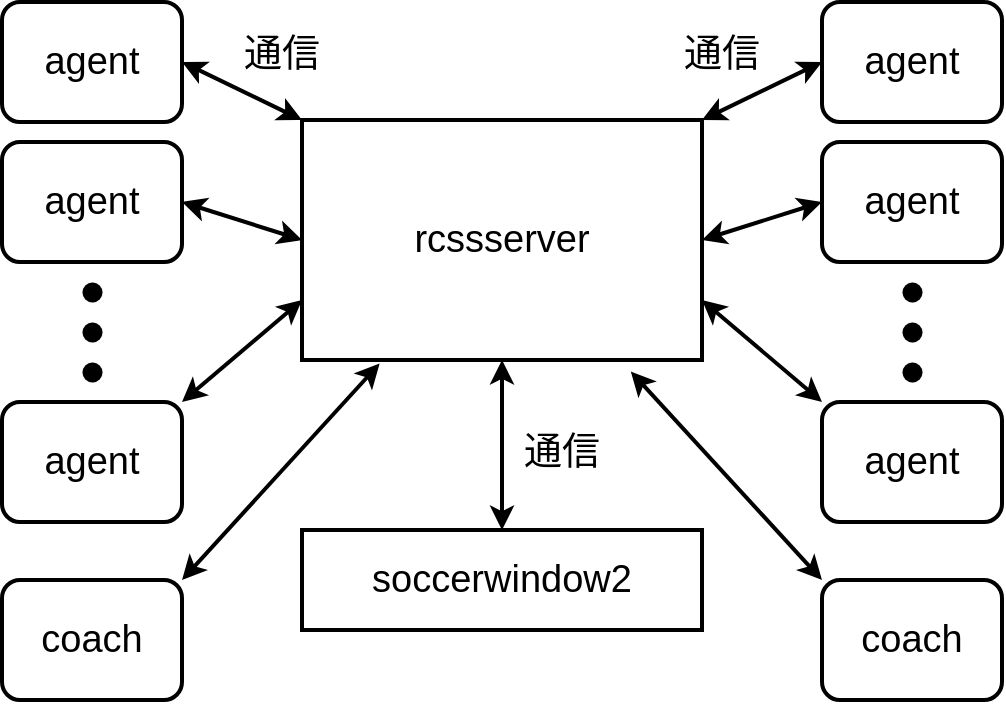 <mxfile version="20.8.5" type="github">
  <diagram id="TI-GIG5H_0KkrUldOSP5" name="Page-1">
    <mxGraphModel dx="1050" dy="573" grid="1" gridSize="10" guides="1" tooltips="1" connect="1" arrows="1" fold="1" page="1" pageScale="1" pageWidth="827" pageHeight="1169" math="0" shadow="0">
      <root>
        <mxCell id="0" />
        <mxCell id="1" parent="0" />
        <mxCell id="Y88noXIaMoA3FxD3ZUmG-16" value="rcssserver" style="rounded=0;whiteSpace=wrap;html=1;fontSize=19;strokeWidth=2;" parent="1" vertex="1">
          <mxGeometry x="280" y="140" width="200" height="120" as="geometry" />
        </mxCell>
        <mxCell id="Y88noXIaMoA3FxD3ZUmG-17" value="agent" style="rounded=1;whiteSpace=wrap;html=1;fontSize=19;strokeWidth=2;" parent="1" vertex="1">
          <mxGeometry x="130" y="81" width="90" height="60" as="geometry" />
        </mxCell>
        <mxCell id="Y88noXIaMoA3FxD3ZUmG-18" value="agent" style="rounded=1;whiteSpace=wrap;html=1;fontSize=19;strokeWidth=2;" parent="1" vertex="1">
          <mxGeometry x="130" y="151" width="90" height="60" as="geometry" />
        </mxCell>
        <mxCell id="Y88noXIaMoA3FxD3ZUmG-19" value="agent" style="rounded=1;whiteSpace=wrap;html=1;fontSize=19;strokeWidth=2;" parent="1" vertex="1">
          <mxGeometry x="540" y="81" width="90" height="60" as="geometry" />
        </mxCell>
        <mxCell id="Y88noXIaMoA3FxD3ZUmG-20" value="agent" style="rounded=1;whiteSpace=wrap;html=1;fontSize=19;strokeWidth=2;" parent="1" vertex="1">
          <mxGeometry x="130" y="281" width="90" height="60" as="geometry" />
        </mxCell>
        <mxCell id="Y88noXIaMoA3FxD3ZUmG-25" value="" style="ellipse;whiteSpace=wrap;html=1;aspect=fixed;fontSize=22;strokeWidth=0;fillColor=#000000;" parent="1" vertex="1">
          <mxGeometry x="170" y="221" width="10" height="10" as="geometry" />
        </mxCell>
        <mxCell id="Y88noXIaMoA3FxD3ZUmG-26" value="" style="ellipse;whiteSpace=wrap;html=1;aspect=fixed;fontSize=22;strokeWidth=0;fillColor=#000000;" parent="1" vertex="1">
          <mxGeometry x="170" y="241" width="10" height="10" as="geometry" />
        </mxCell>
        <mxCell id="Y88noXIaMoA3FxD3ZUmG-27" value="" style="ellipse;whiteSpace=wrap;html=1;aspect=fixed;fontSize=22;strokeWidth=0;fillColor=#000000;" parent="1" vertex="1">
          <mxGeometry x="170" y="261" width="10" height="10" as="geometry" />
        </mxCell>
        <mxCell id="Y88noXIaMoA3FxD3ZUmG-28" value="" style="ellipse;whiteSpace=wrap;html=1;aspect=fixed;fontSize=22;strokeWidth=0;fillColor=#000000;" parent="1" vertex="1">
          <mxGeometry x="580" y="221" width="10" height="10" as="geometry" />
        </mxCell>
        <mxCell id="Y88noXIaMoA3FxD3ZUmG-29" value="" style="ellipse;whiteSpace=wrap;html=1;aspect=fixed;fontSize=22;strokeWidth=0;fillColor=#000000;" parent="1" vertex="1">
          <mxGeometry x="580" y="241" width="10" height="10" as="geometry" />
        </mxCell>
        <mxCell id="Y88noXIaMoA3FxD3ZUmG-30" value="" style="ellipse;whiteSpace=wrap;html=1;aspect=fixed;fontSize=22;strokeWidth=0;fillColor=#000000;" parent="1" vertex="1">
          <mxGeometry x="580" y="261" width="10" height="10" as="geometry" />
        </mxCell>
        <mxCell id="Y88noXIaMoA3FxD3ZUmG-31" value="agent" style="rounded=1;whiteSpace=wrap;html=1;fontSize=19;strokeWidth=2;" parent="1" vertex="1">
          <mxGeometry x="540" y="151" width="90" height="60" as="geometry" />
        </mxCell>
        <mxCell id="Y88noXIaMoA3FxD3ZUmG-32" value="agent" style="rounded=1;whiteSpace=wrap;html=1;fontSize=19;strokeWidth=2;" parent="1" vertex="1">
          <mxGeometry x="540" y="281" width="90" height="60" as="geometry" />
        </mxCell>
        <mxCell id="Y88noXIaMoA3FxD3ZUmG-33" value="" style="endArrow=classic;startArrow=classic;html=1;rounded=0;fontSize=22;strokeWidth=2;entryX=0;entryY=0;entryDx=0;entryDy=0;exitX=1;exitY=0.5;exitDx=0;exitDy=0;" parent="1" source="Y88noXIaMoA3FxD3ZUmG-17" target="Y88noXIaMoA3FxD3ZUmG-16" edge="1">
          <mxGeometry width="50" height="50" relative="1" as="geometry">
            <mxPoint x="230" y="170" as="sourcePoint" />
            <mxPoint x="280" y="120" as="targetPoint" />
          </mxGeometry>
        </mxCell>
        <mxCell id="Y88noXIaMoA3FxD3ZUmG-34" value="" style="endArrow=classic;startArrow=classic;html=1;rounded=0;fontSize=22;strokeWidth=2;exitX=1;exitY=0.5;exitDx=0;exitDy=0;entryX=0;entryY=0.5;entryDx=0;entryDy=0;" parent="1" source="Y88noXIaMoA3FxD3ZUmG-18" target="Y88noXIaMoA3FxD3ZUmG-16" edge="1">
          <mxGeometry width="50" height="50" relative="1" as="geometry">
            <mxPoint x="380" y="320.0" as="sourcePoint" />
            <mxPoint x="280" y="170" as="targetPoint" />
          </mxGeometry>
        </mxCell>
        <mxCell id="Y88noXIaMoA3FxD3ZUmG-35" value="" style="endArrow=classic;startArrow=classic;html=1;rounded=0;fontSize=22;strokeWidth=2;exitX=1;exitY=0;exitDx=0;exitDy=0;entryX=0;entryY=0.75;entryDx=0;entryDy=0;" parent="1" source="Y88noXIaMoA3FxD3ZUmG-20" target="Y88noXIaMoA3FxD3ZUmG-16" edge="1">
          <mxGeometry width="50" height="50" relative="1" as="geometry">
            <mxPoint x="390" y="330.0" as="sourcePoint" />
            <mxPoint x="240" y="230" as="targetPoint" />
          </mxGeometry>
        </mxCell>
        <mxCell id="Y88noXIaMoA3FxD3ZUmG-36" value="" style="endArrow=classic;startArrow=classic;html=1;rounded=0;fontSize=22;strokeWidth=2;exitX=1;exitY=0;exitDx=0;exitDy=0;entryX=0;entryY=0.5;entryDx=0;entryDy=0;" parent="1" source="Y88noXIaMoA3FxD3ZUmG-16" target="Y88noXIaMoA3FxD3ZUmG-19" edge="1">
          <mxGeometry width="50" height="50" relative="1" as="geometry">
            <mxPoint x="400" y="340.0" as="sourcePoint" />
            <mxPoint x="450" y="290.0" as="targetPoint" />
          </mxGeometry>
        </mxCell>
        <mxCell id="Y88noXIaMoA3FxD3ZUmG-37" value="" style="endArrow=classic;startArrow=classic;html=1;rounded=0;fontSize=22;strokeWidth=2;exitX=0;exitY=0.5;exitDx=0;exitDy=0;entryX=1;entryY=0.5;entryDx=0;entryDy=0;" parent="1" source="Y88noXIaMoA3FxD3ZUmG-31" target="Y88noXIaMoA3FxD3ZUmG-16" edge="1">
          <mxGeometry width="50" height="50" relative="1" as="geometry">
            <mxPoint x="410" y="350.0" as="sourcePoint" />
            <mxPoint x="490" y="210" as="targetPoint" />
          </mxGeometry>
        </mxCell>
        <mxCell id="Y88noXIaMoA3FxD3ZUmG-38" value="" style="endArrow=classic;startArrow=classic;html=1;rounded=0;fontSize=22;strokeWidth=2;entryX=1;entryY=0.75;entryDx=0;entryDy=0;exitX=0;exitY=0;exitDx=0;exitDy=0;" parent="1" source="Y88noXIaMoA3FxD3ZUmG-32" target="Y88noXIaMoA3FxD3ZUmG-16" edge="1">
          <mxGeometry width="50" height="50" relative="1" as="geometry">
            <mxPoint x="420" y="360.0" as="sourcePoint" />
            <mxPoint x="470" y="310.0" as="targetPoint" />
          </mxGeometry>
        </mxCell>
        <mxCell id="Y88noXIaMoA3FxD3ZUmG-39" value="soccerwindow2" style="rounded=0;whiteSpace=wrap;html=1;fontSize=19;strokeWidth=2;" parent="1" vertex="1">
          <mxGeometry x="280" y="345" width="200" height="50" as="geometry" />
        </mxCell>
        <mxCell id="Y88noXIaMoA3FxD3ZUmG-40" value="" style="endArrow=classic;startArrow=classic;html=1;rounded=0;fontSize=22;strokeWidth=2;entryX=0.5;entryY=1;entryDx=0;entryDy=0;" parent="1" source="Y88noXIaMoA3FxD3ZUmG-39" target="Y88noXIaMoA3FxD3ZUmG-16" edge="1">
          <mxGeometry width="50" height="50" relative="1" as="geometry">
            <mxPoint x="540" y="350.0" as="sourcePoint" />
            <mxPoint x="490" y="270.0" as="targetPoint" />
          </mxGeometry>
        </mxCell>
        <mxCell id="Y88noXIaMoA3FxD3ZUmG-41" value="&lt;font style=&quot;font-size: 19px;&quot;&gt;通信&lt;/font&gt;" style="text;html=1;strokeColor=none;fillColor=none;align=center;verticalAlign=middle;whiteSpace=wrap;rounded=0;fontSize=22;" parent="1" vertex="1">
          <mxGeometry x="240" y="91" width="60" height="30" as="geometry" />
        </mxCell>
        <mxCell id="Y88noXIaMoA3FxD3ZUmG-42" value="&lt;font style=&quot;font-size: 19px;&quot;&gt;通信&lt;/font&gt;" style="text;html=1;strokeColor=none;fillColor=none;align=center;verticalAlign=middle;whiteSpace=wrap;rounded=0;fontSize=22;" parent="1" vertex="1">
          <mxGeometry x="460" y="91" width="60" height="30" as="geometry" />
        </mxCell>
        <mxCell id="Y88noXIaMoA3FxD3ZUmG-43" value="&lt;font style=&quot;font-size: 19px;&quot;&gt;通信&lt;/font&gt;" style="text;html=1;strokeColor=none;fillColor=none;align=center;verticalAlign=middle;whiteSpace=wrap;rounded=0;fontSize=22;" parent="1" vertex="1">
          <mxGeometry x="380" y="290" width="60" height="30" as="geometry" />
        </mxCell>
        <mxCell id="c_d9dMrfCw6E_HL2xUQk-2" value="coach" style="rounded=1;whiteSpace=wrap;html=1;fontSize=19;strokeWidth=2;" vertex="1" parent="1">
          <mxGeometry x="130" y="370" width="90" height="60" as="geometry" />
        </mxCell>
        <mxCell id="c_d9dMrfCw6E_HL2xUQk-3" value="" style="endArrow=classic;startArrow=classic;html=1;rounded=0;fontSize=22;strokeWidth=2;exitX=1;exitY=0;exitDx=0;exitDy=0;entryX=0.194;entryY=1.015;entryDx=0;entryDy=0;entryPerimeter=0;" edge="1" parent="1" source="c_d9dMrfCw6E_HL2xUQk-2" target="Y88noXIaMoA3FxD3ZUmG-16">
          <mxGeometry width="50" height="50" relative="1" as="geometry">
            <mxPoint x="230" y="291" as="sourcePoint" />
            <mxPoint x="290" y="240" as="targetPoint" />
          </mxGeometry>
        </mxCell>
        <mxCell id="c_d9dMrfCw6E_HL2xUQk-4" value="" style="endArrow=classic;startArrow=classic;html=1;rounded=0;fontSize=22;strokeWidth=2;entryX=0.822;entryY=1.048;entryDx=0;entryDy=0;entryPerimeter=0;" edge="1" parent="1" target="Y88noXIaMoA3FxD3ZUmG-16">
          <mxGeometry width="50" height="50" relative="1" as="geometry">
            <mxPoint x="540" y="370" as="sourcePoint" />
            <mxPoint x="340" y="270" as="targetPoint" />
          </mxGeometry>
        </mxCell>
        <mxCell id="c_d9dMrfCw6E_HL2xUQk-5" value="coach" style="rounded=1;whiteSpace=wrap;html=1;fontSize=19;strokeWidth=2;" vertex="1" parent="1">
          <mxGeometry x="540" y="370" width="90" height="60" as="geometry" />
        </mxCell>
      </root>
    </mxGraphModel>
  </diagram>
</mxfile>
